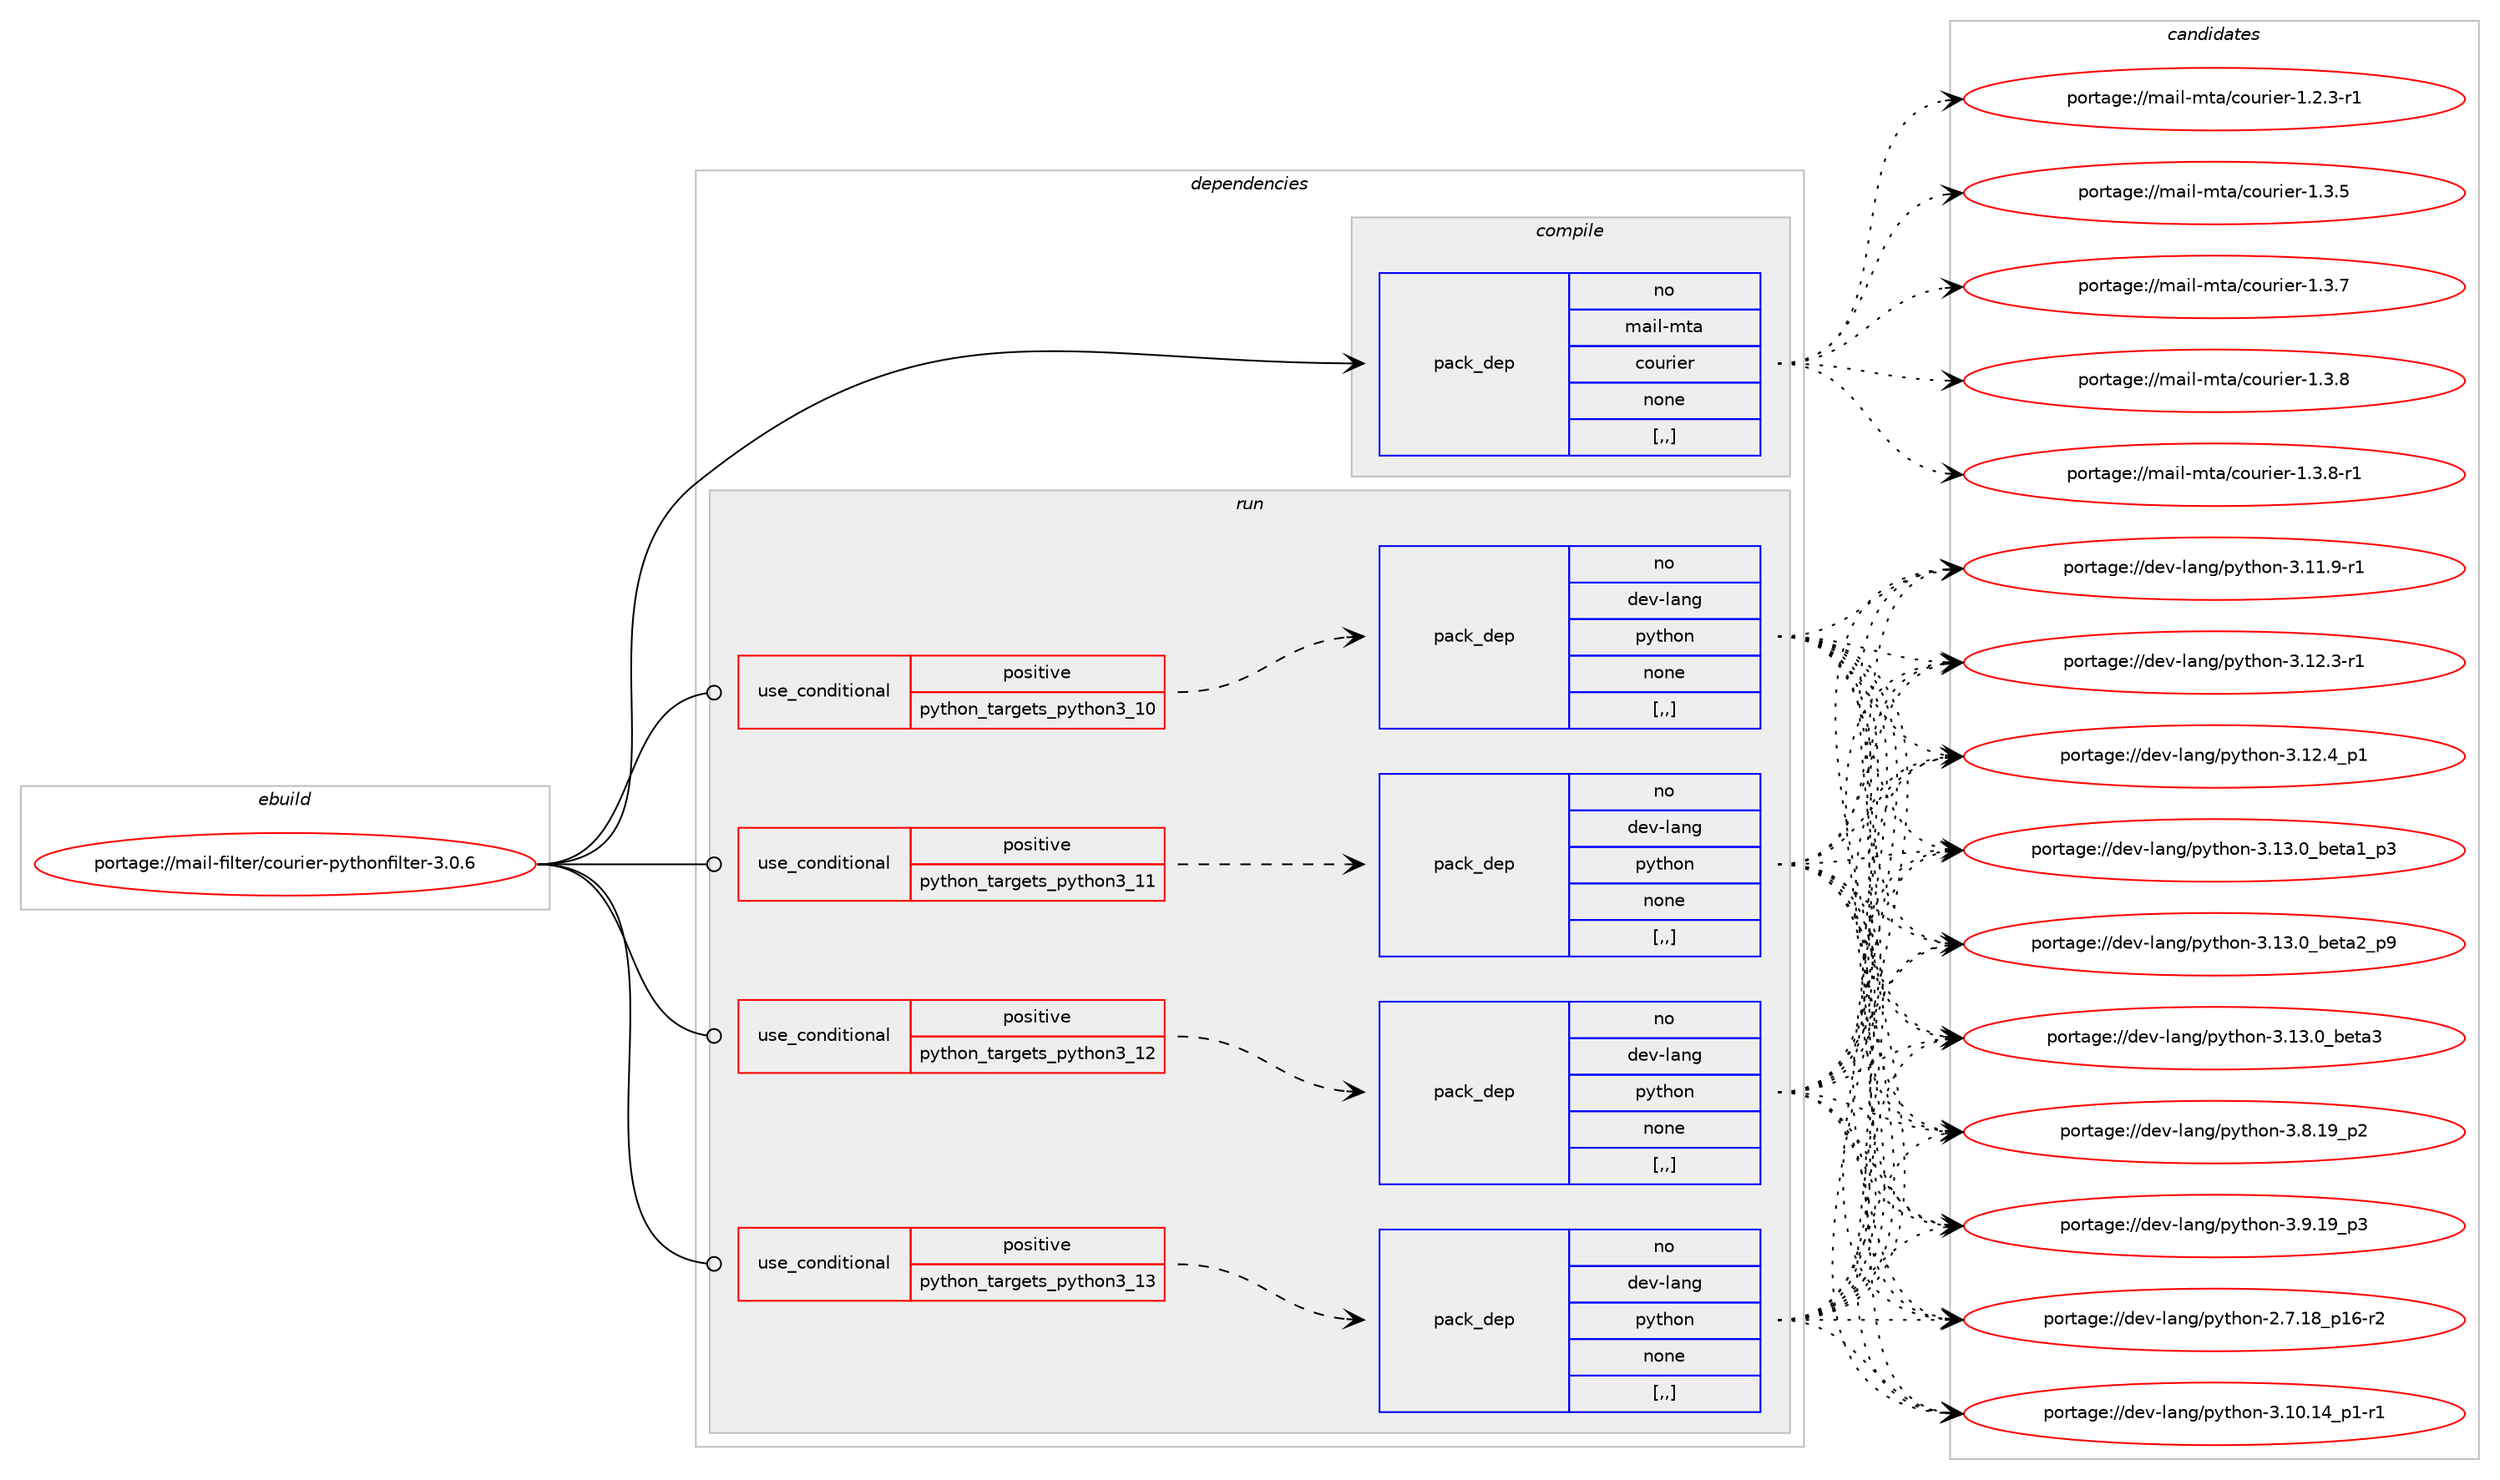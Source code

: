 digraph prolog {

# *************
# Graph options
# *************

newrank=true;
concentrate=true;
compound=true;
graph [rankdir=LR,fontname=Helvetica,fontsize=10,ranksep=1.5];#, ranksep=2.5, nodesep=0.2];
edge  [arrowhead=vee];
node  [fontname=Helvetica,fontsize=10];

# **********
# The ebuild
# **********

subgraph cluster_leftcol {
color=gray;
rank=same;
label=<<i>ebuild</i>>;
id [label="portage://mail-filter/courier-pythonfilter-3.0.6", color=red, width=4, href="../mail-filter/courier-pythonfilter-3.0.6.svg"];
}

# ****************
# The dependencies
# ****************

subgraph cluster_midcol {
color=gray;
label=<<i>dependencies</i>>;
subgraph cluster_compile {
fillcolor="#eeeeee";
style=filled;
label=<<i>compile</i>>;
subgraph pack201568 {
dependency272225 [label=<<TABLE BORDER="0" CELLBORDER="1" CELLSPACING="0" CELLPADDING="4" WIDTH="220"><TR><TD ROWSPAN="6" CELLPADDING="30">pack_dep</TD></TR><TR><TD WIDTH="110">no</TD></TR><TR><TD>mail-mta</TD></TR><TR><TD>courier</TD></TR><TR><TD>none</TD></TR><TR><TD>[,,]</TD></TR></TABLE>>, shape=none, color=blue];
}
id:e -> dependency272225:w [weight=20,style="solid",arrowhead="vee"];
}
subgraph cluster_compileandrun {
fillcolor="#eeeeee";
style=filled;
label=<<i>compile and run</i>>;
}
subgraph cluster_run {
fillcolor="#eeeeee";
style=filled;
label=<<i>run</i>>;
subgraph cond68438 {
dependency272226 [label=<<TABLE BORDER="0" CELLBORDER="1" CELLSPACING="0" CELLPADDING="4"><TR><TD ROWSPAN="3" CELLPADDING="10">use_conditional</TD></TR><TR><TD>positive</TD></TR><TR><TD>python_targets_python3_10</TD></TR></TABLE>>, shape=none, color=red];
subgraph pack201569 {
dependency272227 [label=<<TABLE BORDER="0" CELLBORDER="1" CELLSPACING="0" CELLPADDING="4" WIDTH="220"><TR><TD ROWSPAN="6" CELLPADDING="30">pack_dep</TD></TR><TR><TD WIDTH="110">no</TD></TR><TR><TD>dev-lang</TD></TR><TR><TD>python</TD></TR><TR><TD>none</TD></TR><TR><TD>[,,]</TD></TR></TABLE>>, shape=none, color=blue];
}
dependency272226:e -> dependency272227:w [weight=20,style="dashed",arrowhead="vee"];
}
id:e -> dependency272226:w [weight=20,style="solid",arrowhead="odot"];
subgraph cond68439 {
dependency272228 [label=<<TABLE BORDER="0" CELLBORDER="1" CELLSPACING="0" CELLPADDING="4"><TR><TD ROWSPAN="3" CELLPADDING="10">use_conditional</TD></TR><TR><TD>positive</TD></TR><TR><TD>python_targets_python3_11</TD></TR></TABLE>>, shape=none, color=red];
subgraph pack201570 {
dependency272229 [label=<<TABLE BORDER="0" CELLBORDER="1" CELLSPACING="0" CELLPADDING="4" WIDTH="220"><TR><TD ROWSPAN="6" CELLPADDING="30">pack_dep</TD></TR><TR><TD WIDTH="110">no</TD></TR><TR><TD>dev-lang</TD></TR><TR><TD>python</TD></TR><TR><TD>none</TD></TR><TR><TD>[,,]</TD></TR></TABLE>>, shape=none, color=blue];
}
dependency272228:e -> dependency272229:w [weight=20,style="dashed",arrowhead="vee"];
}
id:e -> dependency272228:w [weight=20,style="solid",arrowhead="odot"];
subgraph cond68440 {
dependency272230 [label=<<TABLE BORDER="0" CELLBORDER="1" CELLSPACING="0" CELLPADDING="4"><TR><TD ROWSPAN="3" CELLPADDING="10">use_conditional</TD></TR><TR><TD>positive</TD></TR><TR><TD>python_targets_python3_12</TD></TR></TABLE>>, shape=none, color=red];
subgraph pack201571 {
dependency272231 [label=<<TABLE BORDER="0" CELLBORDER="1" CELLSPACING="0" CELLPADDING="4" WIDTH="220"><TR><TD ROWSPAN="6" CELLPADDING="30">pack_dep</TD></TR><TR><TD WIDTH="110">no</TD></TR><TR><TD>dev-lang</TD></TR><TR><TD>python</TD></TR><TR><TD>none</TD></TR><TR><TD>[,,]</TD></TR></TABLE>>, shape=none, color=blue];
}
dependency272230:e -> dependency272231:w [weight=20,style="dashed",arrowhead="vee"];
}
id:e -> dependency272230:w [weight=20,style="solid",arrowhead="odot"];
subgraph cond68441 {
dependency272232 [label=<<TABLE BORDER="0" CELLBORDER="1" CELLSPACING="0" CELLPADDING="4"><TR><TD ROWSPAN="3" CELLPADDING="10">use_conditional</TD></TR><TR><TD>positive</TD></TR><TR><TD>python_targets_python3_13</TD></TR></TABLE>>, shape=none, color=red];
subgraph pack201572 {
dependency272233 [label=<<TABLE BORDER="0" CELLBORDER="1" CELLSPACING="0" CELLPADDING="4" WIDTH="220"><TR><TD ROWSPAN="6" CELLPADDING="30">pack_dep</TD></TR><TR><TD WIDTH="110">no</TD></TR><TR><TD>dev-lang</TD></TR><TR><TD>python</TD></TR><TR><TD>none</TD></TR><TR><TD>[,,]</TD></TR></TABLE>>, shape=none, color=blue];
}
dependency272232:e -> dependency272233:w [weight=20,style="dashed",arrowhead="vee"];
}
id:e -> dependency272232:w [weight=20,style="solid",arrowhead="odot"];
}
}

# **************
# The candidates
# **************

subgraph cluster_choices {
rank=same;
color=gray;
label=<<i>candidates</i>>;

subgraph choice201568 {
color=black;
nodesep=1;
choice10997105108451091169747991111171141051011144549465046514511449 [label="portage://mail-mta/courier-1.2.3-r1", color=red, width=4,href="../mail-mta/courier-1.2.3-r1.svg"];
choice1099710510845109116974799111117114105101114454946514653 [label="portage://mail-mta/courier-1.3.5", color=red, width=4,href="../mail-mta/courier-1.3.5.svg"];
choice1099710510845109116974799111117114105101114454946514655 [label="portage://mail-mta/courier-1.3.7", color=red, width=4,href="../mail-mta/courier-1.3.7.svg"];
choice1099710510845109116974799111117114105101114454946514656 [label="portage://mail-mta/courier-1.3.8", color=red, width=4,href="../mail-mta/courier-1.3.8.svg"];
choice10997105108451091169747991111171141051011144549465146564511449 [label="portage://mail-mta/courier-1.3.8-r1", color=red, width=4,href="../mail-mta/courier-1.3.8-r1.svg"];
dependency272225:e -> choice10997105108451091169747991111171141051011144549465046514511449:w [style=dotted,weight="100"];
dependency272225:e -> choice1099710510845109116974799111117114105101114454946514653:w [style=dotted,weight="100"];
dependency272225:e -> choice1099710510845109116974799111117114105101114454946514655:w [style=dotted,weight="100"];
dependency272225:e -> choice1099710510845109116974799111117114105101114454946514656:w [style=dotted,weight="100"];
dependency272225:e -> choice10997105108451091169747991111171141051011144549465146564511449:w [style=dotted,weight="100"];
}
subgraph choice201569 {
color=black;
nodesep=1;
choice100101118451089711010347112121116104111110455046554649569511249544511450 [label="portage://dev-lang/python-2.7.18_p16-r2", color=red, width=4,href="../dev-lang/python-2.7.18_p16-r2.svg"];
choice100101118451089711010347112121116104111110455146494846495295112494511449 [label="portage://dev-lang/python-3.10.14_p1-r1", color=red, width=4,href="../dev-lang/python-3.10.14_p1-r1.svg"];
choice100101118451089711010347112121116104111110455146494946574511449 [label="portage://dev-lang/python-3.11.9-r1", color=red, width=4,href="../dev-lang/python-3.11.9-r1.svg"];
choice100101118451089711010347112121116104111110455146495046514511449 [label="portage://dev-lang/python-3.12.3-r1", color=red, width=4,href="../dev-lang/python-3.12.3-r1.svg"];
choice100101118451089711010347112121116104111110455146495046529511249 [label="portage://dev-lang/python-3.12.4_p1", color=red, width=4,href="../dev-lang/python-3.12.4_p1.svg"];
choice10010111845108971101034711212111610411111045514649514648959810111697499511251 [label="portage://dev-lang/python-3.13.0_beta1_p3", color=red, width=4,href="../dev-lang/python-3.13.0_beta1_p3.svg"];
choice10010111845108971101034711212111610411111045514649514648959810111697509511257 [label="portage://dev-lang/python-3.13.0_beta2_p9", color=red, width=4,href="../dev-lang/python-3.13.0_beta2_p9.svg"];
choice1001011184510897110103471121211161041111104551464951464895981011169751 [label="portage://dev-lang/python-3.13.0_beta3", color=red, width=4,href="../dev-lang/python-3.13.0_beta3.svg"];
choice100101118451089711010347112121116104111110455146564649579511250 [label="portage://dev-lang/python-3.8.19_p2", color=red, width=4,href="../dev-lang/python-3.8.19_p2.svg"];
choice100101118451089711010347112121116104111110455146574649579511251 [label="portage://dev-lang/python-3.9.19_p3", color=red, width=4,href="../dev-lang/python-3.9.19_p3.svg"];
dependency272227:e -> choice100101118451089711010347112121116104111110455046554649569511249544511450:w [style=dotted,weight="100"];
dependency272227:e -> choice100101118451089711010347112121116104111110455146494846495295112494511449:w [style=dotted,weight="100"];
dependency272227:e -> choice100101118451089711010347112121116104111110455146494946574511449:w [style=dotted,weight="100"];
dependency272227:e -> choice100101118451089711010347112121116104111110455146495046514511449:w [style=dotted,weight="100"];
dependency272227:e -> choice100101118451089711010347112121116104111110455146495046529511249:w [style=dotted,weight="100"];
dependency272227:e -> choice10010111845108971101034711212111610411111045514649514648959810111697499511251:w [style=dotted,weight="100"];
dependency272227:e -> choice10010111845108971101034711212111610411111045514649514648959810111697509511257:w [style=dotted,weight="100"];
dependency272227:e -> choice1001011184510897110103471121211161041111104551464951464895981011169751:w [style=dotted,weight="100"];
dependency272227:e -> choice100101118451089711010347112121116104111110455146564649579511250:w [style=dotted,weight="100"];
dependency272227:e -> choice100101118451089711010347112121116104111110455146574649579511251:w [style=dotted,weight="100"];
}
subgraph choice201570 {
color=black;
nodesep=1;
choice100101118451089711010347112121116104111110455046554649569511249544511450 [label="portage://dev-lang/python-2.7.18_p16-r2", color=red, width=4,href="../dev-lang/python-2.7.18_p16-r2.svg"];
choice100101118451089711010347112121116104111110455146494846495295112494511449 [label="portage://dev-lang/python-3.10.14_p1-r1", color=red, width=4,href="../dev-lang/python-3.10.14_p1-r1.svg"];
choice100101118451089711010347112121116104111110455146494946574511449 [label="portage://dev-lang/python-3.11.9-r1", color=red, width=4,href="../dev-lang/python-3.11.9-r1.svg"];
choice100101118451089711010347112121116104111110455146495046514511449 [label="portage://dev-lang/python-3.12.3-r1", color=red, width=4,href="../dev-lang/python-3.12.3-r1.svg"];
choice100101118451089711010347112121116104111110455146495046529511249 [label="portage://dev-lang/python-3.12.4_p1", color=red, width=4,href="../dev-lang/python-3.12.4_p1.svg"];
choice10010111845108971101034711212111610411111045514649514648959810111697499511251 [label="portage://dev-lang/python-3.13.0_beta1_p3", color=red, width=4,href="../dev-lang/python-3.13.0_beta1_p3.svg"];
choice10010111845108971101034711212111610411111045514649514648959810111697509511257 [label="portage://dev-lang/python-3.13.0_beta2_p9", color=red, width=4,href="../dev-lang/python-3.13.0_beta2_p9.svg"];
choice1001011184510897110103471121211161041111104551464951464895981011169751 [label="portage://dev-lang/python-3.13.0_beta3", color=red, width=4,href="../dev-lang/python-3.13.0_beta3.svg"];
choice100101118451089711010347112121116104111110455146564649579511250 [label="portage://dev-lang/python-3.8.19_p2", color=red, width=4,href="../dev-lang/python-3.8.19_p2.svg"];
choice100101118451089711010347112121116104111110455146574649579511251 [label="portage://dev-lang/python-3.9.19_p3", color=red, width=4,href="../dev-lang/python-3.9.19_p3.svg"];
dependency272229:e -> choice100101118451089711010347112121116104111110455046554649569511249544511450:w [style=dotted,weight="100"];
dependency272229:e -> choice100101118451089711010347112121116104111110455146494846495295112494511449:w [style=dotted,weight="100"];
dependency272229:e -> choice100101118451089711010347112121116104111110455146494946574511449:w [style=dotted,weight="100"];
dependency272229:e -> choice100101118451089711010347112121116104111110455146495046514511449:w [style=dotted,weight="100"];
dependency272229:e -> choice100101118451089711010347112121116104111110455146495046529511249:w [style=dotted,weight="100"];
dependency272229:e -> choice10010111845108971101034711212111610411111045514649514648959810111697499511251:w [style=dotted,weight="100"];
dependency272229:e -> choice10010111845108971101034711212111610411111045514649514648959810111697509511257:w [style=dotted,weight="100"];
dependency272229:e -> choice1001011184510897110103471121211161041111104551464951464895981011169751:w [style=dotted,weight="100"];
dependency272229:e -> choice100101118451089711010347112121116104111110455146564649579511250:w [style=dotted,weight="100"];
dependency272229:e -> choice100101118451089711010347112121116104111110455146574649579511251:w [style=dotted,weight="100"];
}
subgraph choice201571 {
color=black;
nodesep=1;
choice100101118451089711010347112121116104111110455046554649569511249544511450 [label="portage://dev-lang/python-2.7.18_p16-r2", color=red, width=4,href="../dev-lang/python-2.7.18_p16-r2.svg"];
choice100101118451089711010347112121116104111110455146494846495295112494511449 [label="portage://dev-lang/python-3.10.14_p1-r1", color=red, width=4,href="../dev-lang/python-3.10.14_p1-r1.svg"];
choice100101118451089711010347112121116104111110455146494946574511449 [label="portage://dev-lang/python-3.11.9-r1", color=red, width=4,href="../dev-lang/python-3.11.9-r1.svg"];
choice100101118451089711010347112121116104111110455146495046514511449 [label="portage://dev-lang/python-3.12.3-r1", color=red, width=4,href="../dev-lang/python-3.12.3-r1.svg"];
choice100101118451089711010347112121116104111110455146495046529511249 [label="portage://dev-lang/python-3.12.4_p1", color=red, width=4,href="../dev-lang/python-3.12.4_p1.svg"];
choice10010111845108971101034711212111610411111045514649514648959810111697499511251 [label="portage://dev-lang/python-3.13.0_beta1_p3", color=red, width=4,href="../dev-lang/python-3.13.0_beta1_p3.svg"];
choice10010111845108971101034711212111610411111045514649514648959810111697509511257 [label="portage://dev-lang/python-3.13.0_beta2_p9", color=red, width=4,href="../dev-lang/python-3.13.0_beta2_p9.svg"];
choice1001011184510897110103471121211161041111104551464951464895981011169751 [label="portage://dev-lang/python-3.13.0_beta3", color=red, width=4,href="../dev-lang/python-3.13.0_beta3.svg"];
choice100101118451089711010347112121116104111110455146564649579511250 [label="portage://dev-lang/python-3.8.19_p2", color=red, width=4,href="../dev-lang/python-3.8.19_p2.svg"];
choice100101118451089711010347112121116104111110455146574649579511251 [label="portage://dev-lang/python-3.9.19_p3", color=red, width=4,href="../dev-lang/python-3.9.19_p3.svg"];
dependency272231:e -> choice100101118451089711010347112121116104111110455046554649569511249544511450:w [style=dotted,weight="100"];
dependency272231:e -> choice100101118451089711010347112121116104111110455146494846495295112494511449:w [style=dotted,weight="100"];
dependency272231:e -> choice100101118451089711010347112121116104111110455146494946574511449:w [style=dotted,weight="100"];
dependency272231:e -> choice100101118451089711010347112121116104111110455146495046514511449:w [style=dotted,weight="100"];
dependency272231:e -> choice100101118451089711010347112121116104111110455146495046529511249:w [style=dotted,weight="100"];
dependency272231:e -> choice10010111845108971101034711212111610411111045514649514648959810111697499511251:w [style=dotted,weight="100"];
dependency272231:e -> choice10010111845108971101034711212111610411111045514649514648959810111697509511257:w [style=dotted,weight="100"];
dependency272231:e -> choice1001011184510897110103471121211161041111104551464951464895981011169751:w [style=dotted,weight="100"];
dependency272231:e -> choice100101118451089711010347112121116104111110455146564649579511250:w [style=dotted,weight="100"];
dependency272231:e -> choice100101118451089711010347112121116104111110455146574649579511251:w [style=dotted,weight="100"];
}
subgraph choice201572 {
color=black;
nodesep=1;
choice100101118451089711010347112121116104111110455046554649569511249544511450 [label="portage://dev-lang/python-2.7.18_p16-r2", color=red, width=4,href="../dev-lang/python-2.7.18_p16-r2.svg"];
choice100101118451089711010347112121116104111110455146494846495295112494511449 [label="portage://dev-lang/python-3.10.14_p1-r1", color=red, width=4,href="../dev-lang/python-3.10.14_p1-r1.svg"];
choice100101118451089711010347112121116104111110455146494946574511449 [label="portage://dev-lang/python-3.11.9-r1", color=red, width=4,href="../dev-lang/python-3.11.9-r1.svg"];
choice100101118451089711010347112121116104111110455146495046514511449 [label="portage://dev-lang/python-3.12.3-r1", color=red, width=4,href="../dev-lang/python-3.12.3-r1.svg"];
choice100101118451089711010347112121116104111110455146495046529511249 [label="portage://dev-lang/python-3.12.4_p1", color=red, width=4,href="../dev-lang/python-3.12.4_p1.svg"];
choice10010111845108971101034711212111610411111045514649514648959810111697499511251 [label="portage://dev-lang/python-3.13.0_beta1_p3", color=red, width=4,href="../dev-lang/python-3.13.0_beta1_p3.svg"];
choice10010111845108971101034711212111610411111045514649514648959810111697509511257 [label="portage://dev-lang/python-3.13.0_beta2_p9", color=red, width=4,href="../dev-lang/python-3.13.0_beta2_p9.svg"];
choice1001011184510897110103471121211161041111104551464951464895981011169751 [label="portage://dev-lang/python-3.13.0_beta3", color=red, width=4,href="../dev-lang/python-3.13.0_beta3.svg"];
choice100101118451089711010347112121116104111110455146564649579511250 [label="portage://dev-lang/python-3.8.19_p2", color=red, width=4,href="../dev-lang/python-3.8.19_p2.svg"];
choice100101118451089711010347112121116104111110455146574649579511251 [label="portage://dev-lang/python-3.9.19_p3", color=red, width=4,href="../dev-lang/python-3.9.19_p3.svg"];
dependency272233:e -> choice100101118451089711010347112121116104111110455046554649569511249544511450:w [style=dotted,weight="100"];
dependency272233:e -> choice100101118451089711010347112121116104111110455146494846495295112494511449:w [style=dotted,weight="100"];
dependency272233:e -> choice100101118451089711010347112121116104111110455146494946574511449:w [style=dotted,weight="100"];
dependency272233:e -> choice100101118451089711010347112121116104111110455146495046514511449:w [style=dotted,weight="100"];
dependency272233:e -> choice100101118451089711010347112121116104111110455146495046529511249:w [style=dotted,weight="100"];
dependency272233:e -> choice10010111845108971101034711212111610411111045514649514648959810111697499511251:w [style=dotted,weight="100"];
dependency272233:e -> choice10010111845108971101034711212111610411111045514649514648959810111697509511257:w [style=dotted,weight="100"];
dependency272233:e -> choice1001011184510897110103471121211161041111104551464951464895981011169751:w [style=dotted,weight="100"];
dependency272233:e -> choice100101118451089711010347112121116104111110455146564649579511250:w [style=dotted,weight="100"];
dependency272233:e -> choice100101118451089711010347112121116104111110455146574649579511251:w [style=dotted,weight="100"];
}
}

}

